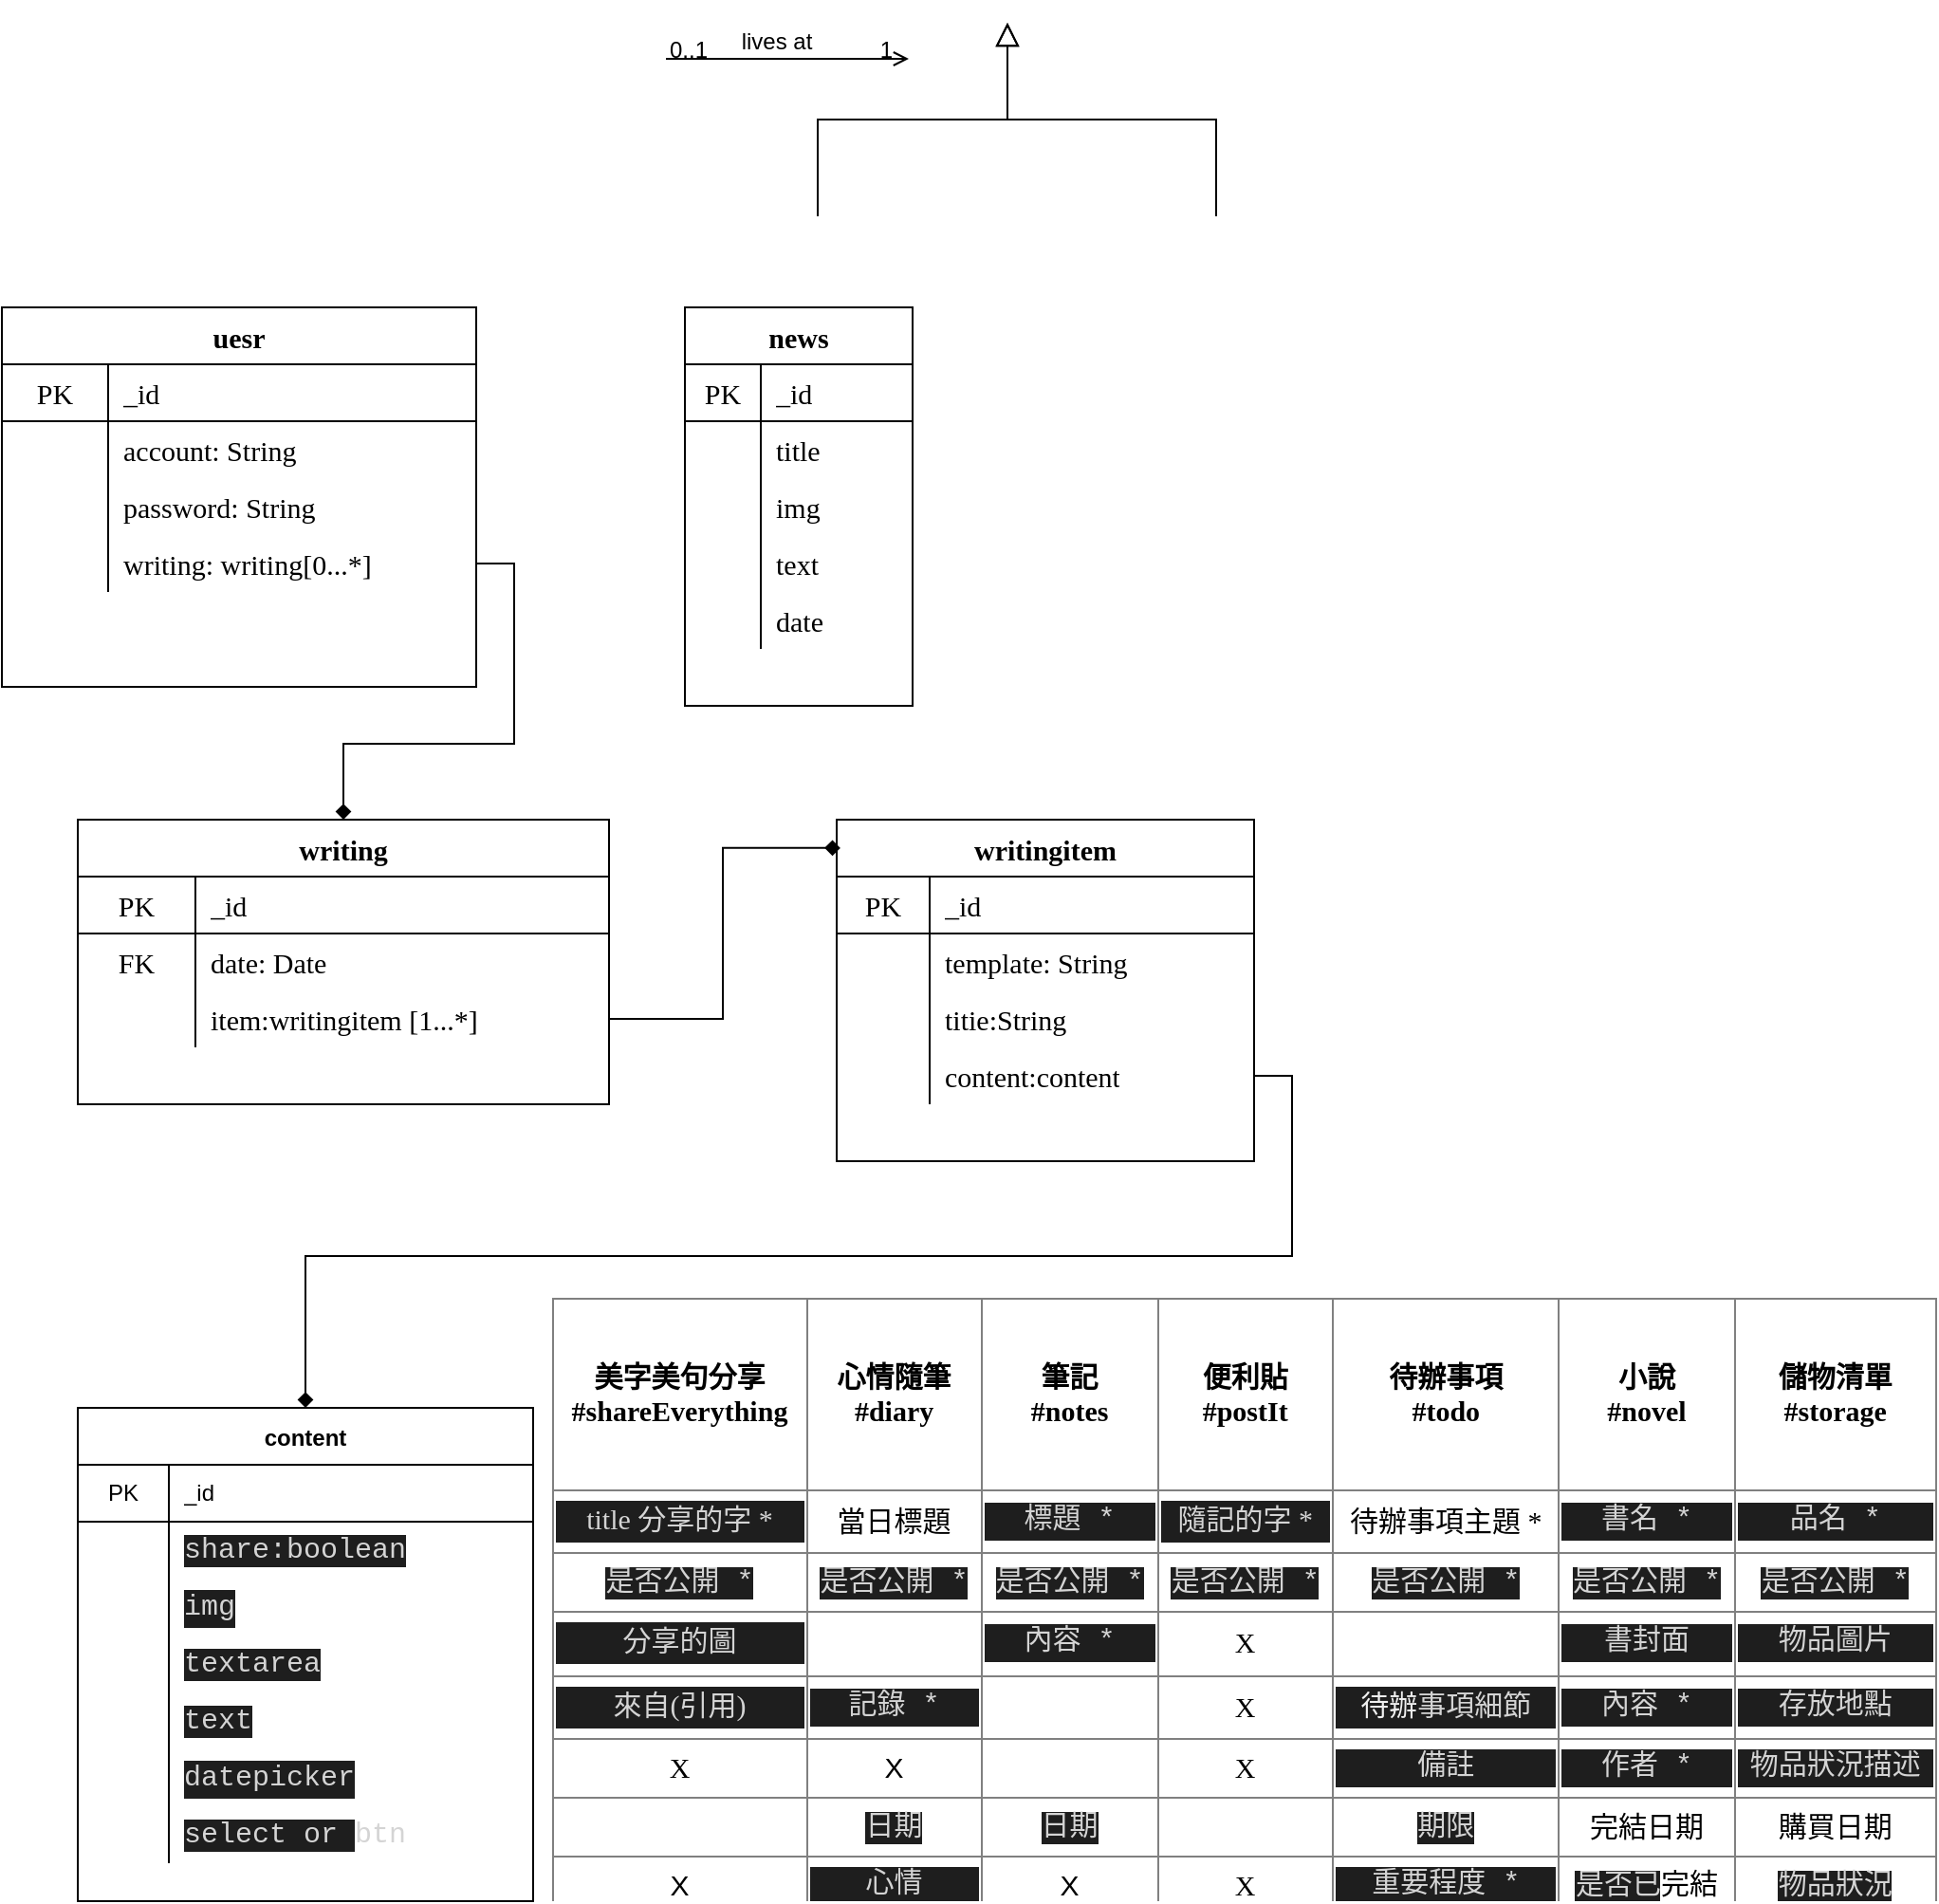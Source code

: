 <mxfile version="14.8.2" type="github">
  <diagram id="C5RBs43oDa-KdzZeNtuy" name="Page-1">
    <mxGraphModel dx="819" dy="784" grid="1" gridSize="10" guides="1" tooltips="1" connect="1" arrows="1" fold="1" page="1" pageScale="1" pageWidth="827" pageHeight="1169" math="0" shadow="0">
      <root>
        <mxCell id="WIyWlLk6GJQsqaUBKTNV-0" />
        <mxCell id="WIyWlLk6GJQsqaUBKTNV-1" parent="WIyWlLk6GJQsqaUBKTNV-0" />
        <mxCell id="zkfFHV4jXpPFQw0GAbJ--12" value="" style="endArrow=block;endSize=10;endFill=0;shadow=0;strokeWidth=1;rounded=0;edgeStyle=elbowEdgeStyle;elbow=vertical;" parent="WIyWlLk6GJQsqaUBKTNV-1" edge="1">
          <mxGeometry width="160" relative="1" as="geometry">
            <mxPoint x="470" y="152" as="sourcePoint" />
            <mxPoint x="570" y="50" as="targetPoint" />
          </mxGeometry>
        </mxCell>
        <mxCell id="zkfFHV4jXpPFQw0GAbJ--16" value="" style="endArrow=block;endSize=10;endFill=0;shadow=0;strokeWidth=1;rounded=0;edgeStyle=elbowEdgeStyle;elbow=vertical;" parent="WIyWlLk6GJQsqaUBKTNV-1" edge="1">
          <mxGeometry width="160" relative="1" as="geometry">
            <mxPoint x="680" y="152" as="sourcePoint" />
            <mxPoint x="570" y="50" as="targetPoint" />
          </mxGeometry>
        </mxCell>
        <mxCell id="zkfFHV4jXpPFQw0GAbJ--26" value="" style="endArrow=open;shadow=0;strokeWidth=1;rounded=0;endFill=1;edgeStyle=elbowEdgeStyle;elbow=vertical;" parent="WIyWlLk6GJQsqaUBKTNV-1" edge="1">
          <mxGeometry x="0.5" y="41" relative="1" as="geometry">
            <mxPoint x="390" y="69" as="sourcePoint" />
            <mxPoint x="518" y="69" as="targetPoint" />
            <mxPoint x="-40" y="32" as="offset" />
          </mxGeometry>
        </mxCell>
        <mxCell id="zkfFHV4jXpPFQw0GAbJ--27" value="0..1" style="resizable=0;align=left;verticalAlign=bottom;labelBackgroundColor=none;fontSize=12;" parent="zkfFHV4jXpPFQw0GAbJ--26" connectable="0" vertex="1">
          <mxGeometry x="-1" relative="1" as="geometry">
            <mxPoint y="4" as="offset" />
          </mxGeometry>
        </mxCell>
        <mxCell id="zkfFHV4jXpPFQw0GAbJ--28" value="1" style="resizable=0;align=right;verticalAlign=bottom;labelBackgroundColor=none;fontSize=12;" parent="zkfFHV4jXpPFQw0GAbJ--26" connectable="0" vertex="1">
          <mxGeometry x="1" relative="1" as="geometry">
            <mxPoint x="-7" y="4" as="offset" />
          </mxGeometry>
        </mxCell>
        <mxCell id="zkfFHV4jXpPFQw0GAbJ--29" value="lives at" style="text;html=1;resizable=0;points=[];;align=center;verticalAlign=middle;labelBackgroundColor=none;rounded=0;shadow=0;strokeWidth=1;fontSize=12;" parent="zkfFHV4jXpPFQw0GAbJ--26" vertex="1" connectable="0">
          <mxGeometry x="0.5" y="49" relative="1" as="geometry">
            <mxPoint x="-38" y="40" as="offset" />
          </mxGeometry>
        </mxCell>
        <mxCell id="l_XPIXDKewQsz5GAqpIU-1" value="uesr" style="shape=table;startSize=30;container=1;collapsible=0;childLayout=tableLayout;fixedRows=1;rowLines=0;fontStyle=1;align=center;fontFamily=Verdana;fontSize=15;" vertex="1" parent="WIyWlLk6GJQsqaUBKTNV-1">
          <mxGeometry x="40" y="200" width="250" height="200" as="geometry" />
        </mxCell>
        <mxCell id="l_XPIXDKewQsz5GAqpIU-2" value="" style="shape=partialRectangle;html=1;whiteSpace=wrap;collapsible=0;dropTarget=0;pointerEvents=0;fillColor=none;top=0;left=0;bottom=1;right=0;points=[[0,0.5],[1,0.5]];portConstraint=eastwest;fontFamily=Verdana;fontSize=15;" vertex="1" parent="l_XPIXDKewQsz5GAqpIU-1">
          <mxGeometry y="30" width="250" height="30" as="geometry" />
        </mxCell>
        <mxCell id="l_XPIXDKewQsz5GAqpIU-3" value="PK" style="shape=partialRectangle;html=1;whiteSpace=wrap;connectable=0;fillColor=none;top=0;left=0;bottom=0;right=0;overflow=hidden;fontFamily=Verdana;fontSize=15;" vertex="1" parent="l_XPIXDKewQsz5GAqpIU-2">
          <mxGeometry width="56" height="30" as="geometry" />
        </mxCell>
        <mxCell id="l_XPIXDKewQsz5GAqpIU-4" value="&lt;span style=&quot;text-align: center; font-size: 15px;&quot;&gt;_id&lt;/span&gt;" style="shape=partialRectangle;html=1;whiteSpace=wrap;connectable=0;fillColor=none;top=0;left=0;bottom=0;right=0;align=left;spacingLeft=6;overflow=hidden;fontFamily=Verdana;fontSize=15;" vertex="1" parent="l_XPIXDKewQsz5GAqpIU-2">
          <mxGeometry x="56" width="194" height="30" as="geometry" />
        </mxCell>
        <mxCell id="l_XPIXDKewQsz5GAqpIU-5" value="" style="shape=partialRectangle;html=1;whiteSpace=wrap;collapsible=0;dropTarget=0;pointerEvents=0;fillColor=none;top=0;left=0;bottom=0;right=0;points=[[0,0.5],[1,0.5]];portConstraint=eastwest;fontFamily=Verdana;fontSize=15;" vertex="1" parent="l_XPIXDKewQsz5GAqpIU-1">
          <mxGeometry y="60" width="250" height="30" as="geometry" />
        </mxCell>
        <mxCell id="l_XPIXDKewQsz5GAqpIU-6" value="" style="shape=partialRectangle;html=1;whiteSpace=wrap;connectable=0;fillColor=none;top=0;left=0;bottom=0;right=0;overflow=hidden;fontFamily=Verdana;fontSize=15;" vertex="1" parent="l_XPIXDKewQsz5GAqpIU-5">
          <mxGeometry width="56" height="30" as="geometry" />
        </mxCell>
        <mxCell id="l_XPIXDKewQsz5GAqpIU-7" value="account: String" style="shape=partialRectangle;html=1;whiteSpace=wrap;connectable=0;fillColor=none;top=0;left=0;bottom=0;right=0;align=left;spacingLeft=6;overflow=hidden;fontFamily=Verdana;fontSize=15;" vertex="1" parent="l_XPIXDKewQsz5GAqpIU-5">
          <mxGeometry x="56" width="194" height="30" as="geometry" />
        </mxCell>
        <mxCell id="l_XPIXDKewQsz5GAqpIU-8" value="" style="shape=partialRectangle;html=1;whiteSpace=wrap;collapsible=0;dropTarget=0;pointerEvents=0;fillColor=none;top=0;left=0;bottom=0;right=0;points=[[0,0.5],[1,0.5]];portConstraint=eastwest;fontFamily=Verdana;fontSize=15;" vertex="1" parent="l_XPIXDKewQsz5GAqpIU-1">
          <mxGeometry y="90" width="250" height="30" as="geometry" />
        </mxCell>
        <mxCell id="l_XPIXDKewQsz5GAqpIU-9" value="" style="shape=partialRectangle;html=1;whiteSpace=wrap;connectable=0;fillColor=none;top=0;left=0;bottom=0;right=0;overflow=hidden;fontFamily=Verdana;fontSize=15;" vertex="1" parent="l_XPIXDKewQsz5GAqpIU-8">
          <mxGeometry width="56" height="30" as="geometry" />
        </mxCell>
        <mxCell id="l_XPIXDKewQsz5GAqpIU-10" value="password: String" style="shape=partialRectangle;html=1;whiteSpace=wrap;connectable=0;fillColor=none;top=0;left=0;bottom=0;right=0;align=left;spacingLeft=6;overflow=hidden;fontFamily=Verdana;fontSize=15;" vertex="1" parent="l_XPIXDKewQsz5GAqpIU-8">
          <mxGeometry x="56" width="194" height="30" as="geometry" />
        </mxCell>
        <mxCell id="l_XPIXDKewQsz5GAqpIU-42" style="shape=partialRectangle;html=1;whiteSpace=wrap;collapsible=0;dropTarget=0;pointerEvents=0;fillColor=none;top=0;left=0;bottom=0;right=0;points=[[0,0.5],[1,0.5]];portConstraint=eastwest;fontFamily=Verdana;fontSize=15;" vertex="1" parent="l_XPIXDKewQsz5GAqpIU-1">
          <mxGeometry y="120" width="250" height="30" as="geometry" />
        </mxCell>
        <mxCell id="l_XPIXDKewQsz5GAqpIU-43" style="shape=partialRectangle;html=1;whiteSpace=wrap;connectable=0;fillColor=none;top=0;left=0;bottom=0;right=0;overflow=hidden;fontFamily=Verdana;fontSize=15;" vertex="1" parent="l_XPIXDKewQsz5GAqpIU-42">
          <mxGeometry width="56" height="30" as="geometry" />
        </mxCell>
        <mxCell id="l_XPIXDKewQsz5GAqpIU-44" value="writing:&amp;nbsp;writing[0...*]" style="shape=partialRectangle;html=1;whiteSpace=wrap;connectable=0;fillColor=none;top=0;left=0;bottom=0;right=0;align=left;spacingLeft=6;overflow=hidden;fontFamily=Verdana;fontSize=15;" vertex="1" parent="l_XPIXDKewQsz5GAqpIU-42">
          <mxGeometry x="56" width="194" height="30" as="geometry" />
        </mxCell>
        <mxCell id="l_XPIXDKewQsz5GAqpIU-21" value="news" style="shape=table;startSize=30;container=1;collapsible=0;childLayout=tableLayout;fixedRows=1;rowLines=0;fontStyle=1;align=center;fontFamily=Verdana;fontSize=15;" vertex="1" parent="WIyWlLk6GJQsqaUBKTNV-1">
          <mxGeometry x="400" y="200" width="120" height="210" as="geometry" />
        </mxCell>
        <mxCell id="l_XPIXDKewQsz5GAqpIU-22" value="" style="shape=partialRectangle;html=1;whiteSpace=wrap;collapsible=0;dropTarget=0;pointerEvents=0;fillColor=none;top=0;left=0;bottom=1;right=0;points=[[0,0.5],[1,0.5]];portConstraint=eastwest;fontFamily=Verdana;fontSize=15;" vertex="1" parent="l_XPIXDKewQsz5GAqpIU-21">
          <mxGeometry y="30" width="120" height="30" as="geometry" />
        </mxCell>
        <mxCell id="l_XPIXDKewQsz5GAqpIU-23" value="PK" style="shape=partialRectangle;html=1;whiteSpace=wrap;connectable=0;fillColor=none;top=0;left=0;bottom=0;right=0;overflow=hidden;fontFamily=Verdana;fontSize=15;" vertex="1" parent="l_XPIXDKewQsz5GAqpIU-22">
          <mxGeometry width="40" height="30" as="geometry" />
        </mxCell>
        <mxCell id="l_XPIXDKewQsz5GAqpIU-24" value="&lt;span style=&quot;text-align: center&quot;&gt;_id&lt;/span&gt;" style="shape=partialRectangle;html=1;whiteSpace=wrap;connectable=0;fillColor=none;top=0;left=0;bottom=0;right=0;align=left;spacingLeft=6;overflow=hidden;fontFamily=Verdana;fontSize=15;" vertex="1" parent="l_XPIXDKewQsz5GAqpIU-22">
          <mxGeometry x="40" width="80" height="30" as="geometry" />
        </mxCell>
        <mxCell id="l_XPIXDKewQsz5GAqpIU-25" value="" style="shape=partialRectangle;html=1;whiteSpace=wrap;collapsible=0;dropTarget=0;pointerEvents=0;fillColor=none;top=0;left=0;bottom=0;right=0;points=[[0,0.5],[1,0.5]];portConstraint=eastwest;fontFamily=Verdana;fontSize=15;" vertex="1" parent="l_XPIXDKewQsz5GAqpIU-21">
          <mxGeometry y="60" width="120" height="30" as="geometry" />
        </mxCell>
        <mxCell id="l_XPIXDKewQsz5GAqpIU-26" value="" style="shape=partialRectangle;html=1;whiteSpace=wrap;connectable=0;fillColor=none;top=0;left=0;bottom=0;right=0;overflow=hidden;fontFamily=Verdana;fontSize=15;" vertex="1" parent="l_XPIXDKewQsz5GAqpIU-25">
          <mxGeometry width="40" height="30" as="geometry" />
        </mxCell>
        <mxCell id="l_XPIXDKewQsz5GAqpIU-27" value="title" style="shape=partialRectangle;html=1;whiteSpace=wrap;connectable=0;fillColor=none;top=0;left=0;bottom=0;right=0;align=left;spacingLeft=6;overflow=hidden;fontFamily=Verdana;fontSize=15;" vertex="1" parent="l_XPIXDKewQsz5GAqpIU-25">
          <mxGeometry x="40" width="80" height="30" as="geometry" />
        </mxCell>
        <mxCell id="l_XPIXDKewQsz5GAqpIU-28" value="" style="shape=partialRectangle;html=1;whiteSpace=wrap;collapsible=0;dropTarget=0;pointerEvents=0;fillColor=none;top=0;left=0;bottom=0;right=0;points=[[0,0.5],[1,0.5]];portConstraint=eastwest;fontFamily=Verdana;fontSize=15;" vertex="1" parent="l_XPIXDKewQsz5GAqpIU-21">
          <mxGeometry y="90" width="120" height="30" as="geometry" />
        </mxCell>
        <mxCell id="l_XPIXDKewQsz5GAqpIU-29" value="" style="shape=partialRectangle;html=1;whiteSpace=wrap;connectable=0;fillColor=none;top=0;left=0;bottom=0;right=0;overflow=hidden;fontFamily=Verdana;fontSize=15;" vertex="1" parent="l_XPIXDKewQsz5GAqpIU-28">
          <mxGeometry width="40" height="30" as="geometry" />
        </mxCell>
        <mxCell id="l_XPIXDKewQsz5GAqpIU-30" value="img" style="shape=partialRectangle;html=1;whiteSpace=wrap;connectable=0;fillColor=none;top=0;left=0;bottom=0;right=0;align=left;spacingLeft=6;overflow=hidden;fontFamily=Verdana;fontSize=15;" vertex="1" parent="l_XPIXDKewQsz5GAqpIU-28">
          <mxGeometry x="40" width="80" height="30" as="geometry" />
        </mxCell>
        <mxCell id="l_XPIXDKewQsz5GAqpIU-107" style="shape=partialRectangle;html=1;whiteSpace=wrap;collapsible=0;dropTarget=0;pointerEvents=0;fillColor=none;top=0;left=0;bottom=0;right=0;points=[[0,0.5],[1,0.5]];portConstraint=eastwest;fontFamily=Verdana;fontSize=15;" vertex="1" parent="l_XPIXDKewQsz5GAqpIU-21">
          <mxGeometry y="120" width="120" height="30" as="geometry" />
        </mxCell>
        <mxCell id="l_XPIXDKewQsz5GAqpIU-108" style="shape=partialRectangle;html=1;whiteSpace=wrap;connectable=0;fillColor=none;top=0;left=0;bottom=0;right=0;overflow=hidden;fontFamily=Verdana;fontSize=15;" vertex="1" parent="l_XPIXDKewQsz5GAqpIU-107">
          <mxGeometry width="40" height="30" as="geometry" />
        </mxCell>
        <mxCell id="l_XPIXDKewQsz5GAqpIU-109" value="text" style="shape=partialRectangle;html=1;whiteSpace=wrap;connectable=0;fillColor=none;top=0;left=0;bottom=0;right=0;align=left;spacingLeft=6;overflow=hidden;fontFamily=Verdana;fontSize=15;" vertex="1" parent="l_XPIXDKewQsz5GAqpIU-107">
          <mxGeometry x="40" width="80" height="30" as="geometry" />
        </mxCell>
        <mxCell id="l_XPIXDKewQsz5GAqpIU-110" style="shape=partialRectangle;html=1;whiteSpace=wrap;collapsible=0;dropTarget=0;pointerEvents=0;fillColor=none;top=0;left=0;bottom=0;right=0;points=[[0,0.5],[1,0.5]];portConstraint=eastwest;fontFamily=Verdana;fontSize=15;" vertex="1" parent="l_XPIXDKewQsz5GAqpIU-21">
          <mxGeometry y="150" width="120" height="30" as="geometry" />
        </mxCell>
        <mxCell id="l_XPIXDKewQsz5GAqpIU-111" style="shape=partialRectangle;html=1;whiteSpace=wrap;connectable=0;fillColor=none;top=0;left=0;bottom=0;right=0;overflow=hidden;fontFamily=Verdana;fontSize=15;" vertex="1" parent="l_XPIXDKewQsz5GAqpIU-110">
          <mxGeometry width="40" height="30" as="geometry" />
        </mxCell>
        <mxCell id="l_XPIXDKewQsz5GAqpIU-112" value="date" style="shape=partialRectangle;html=1;whiteSpace=wrap;connectable=0;fillColor=none;top=0;left=0;bottom=0;right=0;align=left;spacingLeft=6;overflow=hidden;fontFamily=Verdana;fontSize=15;" vertex="1" parent="l_XPIXDKewQsz5GAqpIU-110">
          <mxGeometry x="40" width="80" height="30" as="geometry" />
        </mxCell>
        <mxCell id="l_XPIXDKewQsz5GAqpIU-31" value="writing" style="shape=table;startSize=30;container=1;collapsible=0;childLayout=tableLayout;fixedRows=1;rowLines=0;fontStyle=1;align=center;fontFamily=Verdana;fontSize=15;" vertex="1" parent="WIyWlLk6GJQsqaUBKTNV-1">
          <mxGeometry x="80" y="470" width="280" height="150" as="geometry" />
        </mxCell>
        <mxCell id="l_XPIXDKewQsz5GAqpIU-32" value="" style="shape=partialRectangle;html=1;whiteSpace=wrap;collapsible=0;dropTarget=0;pointerEvents=0;fillColor=none;top=0;left=0;bottom=1;right=0;points=[[0,0.5],[1,0.5]];portConstraint=eastwest;fontFamily=Verdana;fontSize=15;" vertex="1" parent="l_XPIXDKewQsz5GAqpIU-31">
          <mxGeometry y="30" width="280" height="30" as="geometry" />
        </mxCell>
        <mxCell id="l_XPIXDKewQsz5GAqpIU-33" value="PK" style="shape=partialRectangle;html=1;whiteSpace=wrap;connectable=0;fillColor=none;top=0;left=0;bottom=0;right=0;overflow=hidden;fontFamily=Verdana;fontSize=15;" vertex="1" parent="l_XPIXDKewQsz5GAqpIU-32">
          <mxGeometry width="62" height="30" as="geometry" />
        </mxCell>
        <mxCell id="l_XPIXDKewQsz5GAqpIU-34" value="_id" style="shape=partialRectangle;html=1;whiteSpace=wrap;connectable=0;fillColor=none;top=0;left=0;bottom=0;right=0;align=left;spacingLeft=6;overflow=hidden;fontFamily=Verdana;fontSize=15;" vertex="1" parent="l_XPIXDKewQsz5GAqpIU-32">
          <mxGeometry x="62" width="218" height="30" as="geometry" />
        </mxCell>
        <mxCell id="l_XPIXDKewQsz5GAqpIU-35" value="" style="shape=partialRectangle;html=1;whiteSpace=wrap;collapsible=0;dropTarget=0;pointerEvents=0;fillColor=none;top=0;left=0;bottom=0;right=0;points=[[0,0.5],[1,0.5]];portConstraint=eastwest;fontFamily=Verdana;fontSize=15;" vertex="1" parent="l_XPIXDKewQsz5GAqpIU-31">
          <mxGeometry y="60" width="280" height="30" as="geometry" />
        </mxCell>
        <mxCell id="l_XPIXDKewQsz5GAqpIU-36" value="FK" style="shape=partialRectangle;html=1;whiteSpace=wrap;connectable=0;fillColor=none;top=0;left=0;bottom=0;right=0;overflow=hidden;fontFamily=Verdana;fontSize=15;" vertex="1" parent="l_XPIXDKewQsz5GAqpIU-35">
          <mxGeometry width="62" height="30" as="geometry" />
        </mxCell>
        <mxCell id="l_XPIXDKewQsz5GAqpIU-37" value="date: Date" style="shape=partialRectangle;html=1;whiteSpace=wrap;connectable=0;fillColor=none;top=0;left=0;bottom=0;right=0;align=left;spacingLeft=6;overflow=hidden;fontFamily=Verdana;fontSize=15;" vertex="1" parent="l_XPIXDKewQsz5GAqpIU-35">
          <mxGeometry x="62" width="218" height="30" as="geometry" />
        </mxCell>
        <mxCell id="l_XPIXDKewQsz5GAqpIU-38" value="" style="shape=partialRectangle;html=1;whiteSpace=wrap;collapsible=0;dropTarget=0;pointerEvents=0;fillColor=none;top=0;left=0;bottom=0;right=0;points=[[0,0.5],[1,0.5]];portConstraint=eastwest;fontFamily=Verdana;fontSize=15;" vertex="1" parent="l_XPIXDKewQsz5GAqpIU-31">
          <mxGeometry y="90" width="280" height="30" as="geometry" />
        </mxCell>
        <mxCell id="l_XPIXDKewQsz5GAqpIU-39" value="" style="shape=partialRectangle;html=1;whiteSpace=wrap;connectable=0;fillColor=none;top=0;left=0;bottom=0;right=0;overflow=hidden;fontFamily=Verdana;fontSize=15;" vertex="1" parent="l_XPIXDKewQsz5GAqpIU-38">
          <mxGeometry width="62" height="30" as="geometry" />
        </mxCell>
        <mxCell id="l_XPIXDKewQsz5GAqpIU-40" value="item:writingitem [1...*]" style="shape=partialRectangle;html=1;whiteSpace=wrap;connectable=0;fillColor=none;top=0;left=0;bottom=0;right=0;align=left;spacingLeft=6;overflow=hidden;fontFamily=Verdana;fontSize=15;" vertex="1" parent="l_XPIXDKewQsz5GAqpIU-38">
          <mxGeometry x="62" width="218" height="30" as="geometry" />
        </mxCell>
        <mxCell id="l_XPIXDKewQsz5GAqpIU-46" value="writingitem" style="shape=table;startSize=30;container=1;collapsible=0;childLayout=tableLayout;fixedRows=1;rowLines=0;fontStyle=1;align=center;fontFamily=Verdana;fontSize=15;" vertex="1" parent="WIyWlLk6GJQsqaUBKTNV-1">
          <mxGeometry x="480" y="470" width="220" height="180" as="geometry" />
        </mxCell>
        <mxCell id="l_XPIXDKewQsz5GAqpIU-47" value="" style="shape=partialRectangle;html=1;whiteSpace=wrap;collapsible=0;dropTarget=0;pointerEvents=0;fillColor=none;top=0;left=0;bottom=1;right=0;points=[[0,0.5],[1,0.5]];portConstraint=eastwest;fontFamily=Verdana;fontSize=15;" vertex="1" parent="l_XPIXDKewQsz5GAqpIU-46">
          <mxGeometry y="30" width="220" height="30" as="geometry" />
        </mxCell>
        <mxCell id="l_XPIXDKewQsz5GAqpIU-48" value="PK" style="shape=partialRectangle;html=1;whiteSpace=wrap;connectable=0;fillColor=none;top=0;left=0;bottom=0;right=0;overflow=hidden;fontFamily=Verdana;fontSize=15;" vertex="1" parent="l_XPIXDKewQsz5GAqpIU-47">
          <mxGeometry width="49" height="30" as="geometry" />
        </mxCell>
        <mxCell id="l_XPIXDKewQsz5GAqpIU-49" value="_id" style="shape=partialRectangle;html=1;whiteSpace=wrap;connectable=0;fillColor=none;top=0;left=0;bottom=0;right=0;align=left;spacingLeft=6;overflow=hidden;fontFamily=Verdana;fontSize=15;" vertex="1" parent="l_XPIXDKewQsz5GAqpIU-47">
          <mxGeometry x="49" width="171" height="30" as="geometry" />
        </mxCell>
        <mxCell id="l_XPIXDKewQsz5GAqpIU-50" value="" style="shape=partialRectangle;html=1;whiteSpace=wrap;collapsible=0;dropTarget=0;pointerEvents=0;fillColor=none;top=0;left=0;bottom=0;right=0;points=[[0,0.5],[1,0.5]];portConstraint=eastwest;fontFamily=Verdana;fontSize=15;" vertex="1" parent="l_XPIXDKewQsz5GAqpIU-46">
          <mxGeometry y="60" width="220" height="30" as="geometry" />
        </mxCell>
        <mxCell id="l_XPIXDKewQsz5GAqpIU-51" value="" style="shape=partialRectangle;html=1;whiteSpace=wrap;connectable=0;fillColor=none;top=0;left=0;bottom=0;right=0;overflow=hidden;fontFamily=Verdana;fontSize=15;" vertex="1" parent="l_XPIXDKewQsz5GAqpIU-50">
          <mxGeometry width="49" height="30" as="geometry" />
        </mxCell>
        <mxCell id="l_XPIXDKewQsz5GAqpIU-52" value="&lt;span style=&quot;font-size: 15px;&quot;&gt;template: String&lt;/span&gt;" style="shape=partialRectangle;html=1;whiteSpace=wrap;connectable=0;fillColor=none;top=0;left=0;bottom=0;right=0;align=left;spacingLeft=6;overflow=hidden;fontFamily=Verdana;fontSize=15;" vertex="1" parent="l_XPIXDKewQsz5GAqpIU-50">
          <mxGeometry x="49" width="171" height="30" as="geometry" />
        </mxCell>
        <mxCell id="l_XPIXDKewQsz5GAqpIU-53" value="" style="shape=partialRectangle;html=1;whiteSpace=wrap;collapsible=0;dropTarget=0;pointerEvents=0;fillColor=none;top=0;left=0;bottom=0;right=0;points=[[0,0.5],[1,0.5]];portConstraint=eastwest;fontFamily=Verdana;fontSize=15;" vertex="1" parent="l_XPIXDKewQsz5GAqpIU-46">
          <mxGeometry y="90" width="220" height="30" as="geometry" />
        </mxCell>
        <mxCell id="l_XPIXDKewQsz5GAqpIU-54" value="" style="shape=partialRectangle;html=1;whiteSpace=wrap;connectable=0;fillColor=none;top=0;left=0;bottom=0;right=0;overflow=hidden;fontFamily=Verdana;fontSize=15;" vertex="1" parent="l_XPIXDKewQsz5GAqpIU-53">
          <mxGeometry width="49" height="30" as="geometry" />
        </mxCell>
        <mxCell id="l_XPIXDKewQsz5GAqpIU-55" value="titie:String" style="shape=partialRectangle;html=1;whiteSpace=wrap;connectable=0;fillColor=none;top=0;left=0;bottom=0;right=0;align=left;spacingLeft=6;overflow=hidden;fontFamily=Verdana;fontSize=15;" vertex="1" parent="l_XPIXDKewQsz5GAqpIU-53">
          <mxGeometry x="49" width="171" height="30" as="geometry" />
        </mxCell>
        <mxCell id="l_XPIXDKewQsz5GAqpIU-60" style="shape=partialRectangle;html=1;whiteSpace=wrap;collapsible=0;dropTarget=0;pointerEvents=0;fillColor=none;top=0;left=0;bottom=0;right=0;points=[[0,0.5],[1,0.5]];portConstraint=eastwest;fontFamily=Verdana;fontSize=15;" vertex="1" parent="l_XPIXDKewQsz5GAqpIU-46">
          <mxGeometry y="120" width="220" height="30" as="geometry" />
        </mxCell>
        <mxCell id="l_XPIXDKewQsz5GAqpIU-61" style="shape=partialRectangle;html=1;whiteSpace=wrap;connectable=0;fillColor=none;top=0;left=0;bottom=0;right=0;overflow=hidden;fontFamily=Verdana;fontSize=15;" vertex="1" parent="l_XPIXDKewQsz5GAqpIU-60">
          <mxGeometry width="49" height="30" as="geometry" />
        </mxCell>
        <mxCell id="l_XPIXDKewQsz5GAqpIU-62" value="&lt;span style=&quot;font-size: 15px;&quot;&gt;content:content&lt;br style=&quot;font-size: 15px;&quot;&gt;&lt;/span&gt;" style="shape=partialRectangle;html=1;whiteSpace=wrap;connectable=0;fillColor=none;top=0;left=0;bottom=0;right=0;align=left;spacingLeft=6;overflow=hidden;fontFamily=Verdana;fontSize=15;" vertex="1" parent="l_XPIXDKewQsz5GAqpIU-60">
          <mxGeometry x="49" width="171" height="30" as="geometry" />
        </mxCell>
        <mxCell id="l_XPIXDKewQsz5GAqpIU-66" value="content" style="shape=table;startSize=30;container=1;collapsible=0;childLayout=tableLayout;fixedRows=1;rowLines=0;fontStyle=1;align=center;" vertex="1" parent="WIyWlLk6GJQsqaUBKTNV-1">
          <mxGeometry x="80" y="780" width="240" height="260" as="geometry" />
        </mxCell>
        <mxCell id="l_XPIXDKewQsz5GAqpIU-67" value="" style="shape=partialRectangle;html=1;whiteSpace=wrap;collapsible=0;dropTarget=0;pointerEvents=0;fillColor=none;top=0;left=0;bottom=1;right=0;points=[[0,0.5],[1,0.5]];portConstraint=eastwest;" vertex="1" parent="l_XPIXDKewQsz5GAqpIU-66">
          <mxGeometry y="30" width="240" height="30" as="geometry" />
        </mxCell>
        <mxCell id="l_XPIXDKewQsz5GAqpIU-68" value="PK" style="shape=partialRectangle;html=1;whiteSpace=wrap;connectable=0;fillColor=none;top=0;left=0;bottom=0;right=0;overflow=hidden;" vertex="1" parent="l_XPIXDKewQsz5GAqpIU-67">
          <mxGeometry width="48" height="30" as="geometry" />
        </mxCell>
        <mxCell id="l_XPIXDKewQsz5GAqpIU-69" value="_id" style="shape=partialRectangle;html=1;whiteSpace=wrap;connectable=0;fillColor=none;top=0;left=0;bottom=0;right=0;align=left;spacingLeft=6;overflow=hidden;" vertex="1" parent="l_XPIXDKewQsz5GAqpIU-67">
          <mxGeometry x="48" width="192" height="30" as="geometry" />
        </mxCell>
        <mxCell id="l_XPIXDKewQsz5GAqpIU-100" style="shape=partialRectangle;html=1;whiteSpace=wrap;collapsible=0;dropTarget=0;pointerEvents=0;fillColor=none;top=0;left=0;bottom=0;right=0;points=[[0,0.5],[1,0.5]];portConstraint=eastwest;" vertex="1" parent="l_XPIXDKewQsz5GAqpIU-66">
          <mxGeometry y="60" width="240" height="30" as="geometry" />
        </mxCell>
        <mxCell id="l_XPIXDKewQsz5GAqpIU-101" style="shape=partialRectangle;html=1;whiteSpace=wrap;connectable=0;fillColor=none;top=0;left=0;bottom=0;right=0;overflow=hidden;" vertex="1" parent="l_XPIXDKewQsz5GAqpIU-100">
          <mxGeometry width="48" height="30" as="geometry" />
        </mxCell>
        <mxCell id="l_XPIXDKewQsz5GAqpIU-102" value="&lt;font color=&quot;#d4d4d4&quot; face=&quot;consolas, courier new, monospace&quot; style=&quot;color: rgb(212 , 212 , 212) ; font-family: &amp;#34;consolas&amp;#34; , &amp;#34;courier new&amp;#34; , monospace ; font-style: normal ; font-weight: 400 ; letter-spacing: normal ; text-align: left ; text-indent: 0px ; text-transform: none ; word-spacing: 0px ; font-size: 12px ; background-color: rgb(42 , 42 , 42)&quot;&gt;&lt;span style=&quot;font-size: 15px ; background-color: rgb(30 , 30 , 30)&quot;&gt;share&lt;/span&gt;&lt;/font&gt;&lt;span style=&quot;color: rgb(212 , 212 , 212) ; font-family: &amp;#34;consolas&amp;#34; , &amp;#34;courier new&amp;#34; , monospace ; font-size: 15px ; font-style: normal ; font-weight: 400 ; letter-spacing: normal ; text-align: left ; text-indent: 0px ; text-transform: none ; word-spacing: 0px ; background-color: rgb(30 , 30 , 30) ; display: inline ; float: none&quot;&gt;:boolean&lt;/span&gt;" style="shape=partialRectangle;html=1;whiteSpace=wrap;connectable=0;fillColor=none;top=0;left=0;bottom=0;right=0;align=left;spacingLeft=6;overflow=hidden;" vertex="1" parent="l_XPIXDKewQsz5GAqpIU-100">
          <mxGeometry x="48" width="192" height="30" as="geometry" />
        </mxCell>
        <mxCell id="l_XPIXDKewQsz5GAqpIU-70" value="" style="shape=partialRectangle;html=1;whiteSpace=wrap;collapsible=0;dropTarget=0;pointerEvents=0;fillColor=none;top=0;left=0;bottom=0;right=0;points=[[0,0.5],[1,0.5]];portConstraint=eastwest;" vertex="1" parent="l_XPIXDKewQsz5GAqpIU-66">
          <mxGeometry y="90" width="240" height="30" as="geometry" />
        </mxCell>
        <mxCell id="l_XPIXDKewQsz5GAqpIU-71" value="" style="shape=partialRectangle;html=1;whiteSpace=wrap;connectable=0;fillColor=none;top=0;left=0;bottom=0;right=0;overflow=hidden;" vertex="1" parent="l_XPIXDKewQsz5GAqpIU-70">
          <mxGeometry width="48" height="30" as="geometry" />
        </mxCell>
        <mxCell id="l_XPIXDKewQsz5GAqpIU-72" value="&lt;div style=&quot;color: rgb(212 , 212 , 212) ; background-color: rgb(30 , 30 , 30) ; font-family: &amp;#34;consolas&amp;#34; , &amp;#34;courier new&amp;#34; , monospace ; font-size: 15px ; line-height: 20px&quot;&gt;&lt;div style=&quot;font-family: &amp;#34;consolas&amp;#34; , &amp;#34;courier new&amp;#34; , monospace ; line-height: 20px&quot;&gt;img&lt;/div&gt;&lt;/div&gt;" style="shape=partialRectangle;html=1;whiteSpace=wrap;connectable=0;fillColor=none;top=0;left=0;bottom=0;right=0;align=left;spacingLeft=6;overflow=hidden;" vertex="1" parent="l_XPIXDKewQsz5GAqpIU-70">
          <mxGeometry x="48" width="192" height="30" as="geometry" />
        </mxCell>
        <mxCell id="l_XPIXDKewQsz5GAqpIU-73" value="" style="shape=partialRectangle;html=1;whiteSpace=wrap;collapsible=0;dropTarget=0;pointerEvents=0;fillColor=none;top=0;left=0;bottom=0;right=0;points=[[0,0.5],[1,0.5]];portConstraint=eastwest;" vertex="1" parent="l_XPIXDKewQsz5GAqpIU-66">
          <mxGeometry y="120" width="240" height="30" as="geometry" />
        </mxCell>
        <mxCell id="l_XPIXDKewQsz5GAqpIU-74" value="" style="shape=partialRectangle;html=1;whiteSpace=wrap;connectable=0;fillColor=none;top=0;left=0;bottom=0;right=0;overflow=hidden;" vertex="1" parent="l_XPIXDKewQsz5GAqpIU-73">
          <mxGeometry width="48" height="30" as="geometry" />
        </mxCell>
        <mxCell id="l_XPIXDKewQsz5GAqpIU-75" value="&lt;span style=&quot;color: rgb(212 , 212 , 212) ; font-family: &amp;#34;consolas&amp;#34; , &amp;#34;courier new&amp;#34; , monospace ; font-size: 15px ; background-color: rgb(30 , 30 , 30)&quot;&gt;textarea&lt;/span&gt;&lt;span style=&quot;color: rgb(212 , 212 , 212) ; font-family: &amp;#34;consolas&amp;#34; , &amp;#34;courier new&amp;#34; , monospace ; font-size: 15px ; background-color: rgb(30 , 30 , 30)&quot;&gt;&lt;br&gt;&lt;/span&gt;" style="shape=partialRectangle;html=1;whiteSpace=wrap;connectable=0;fillColor=none;top=0;left=0;bottom=0;right=0;align=left;spacingLeft=6;overflow=hidden;" vertex="1" parent="l_XPIXDKewQsz5GAqpIU-73">
          <mxGeometry x="48" width="192" height="30" as="geometry" />
        </mxCell>
        <mxCell id="l_XPIXDKewQsz5GAqpIU-78" style="shape=partialRectangle;html=1;whiteSpace=wrap;collapsible=0;dropTarget=0;pointerEvents=0;fillColor=none;top=0;left=0;bottom=0;right=0;points=[[0,0.5],[1,0.5]];portConstraint=eastwest;" vertex="1" parent="l_XPIXDKewQsz5GAqpIU-66">
          <mxGeometry y="150" width="240" height="30" as="geometry" />
        </mxCell>
        <mxCell id="l_XPIXDKewQsz5GAqpIU-79" style="shape=partialRectangle;html=1;whiteSpace=wrap;connectable=0;fillColor=none;top=0;left=0;bottom=0;right=0;overflow=hidden;" vertex="1" parent="l_XPIXDKewQsz5GAqpIU-78">
          <mxGeometry width="48" height="30" as="geometry" />
        </mxCell>
        <mxCell id="l_XPIXDKewQsz5GAqpIU-80" value="&lt;span style=&quot;color: rgb(212 , 212 , 212) ; font-family: &amp;#34;consolas&amp;#34; , &amp;#34;courier new&amp;#34; , monospace ; font-size: 15px ; background-color: rgb(30 , 30 , 30)&quot;&gt;text&lt;/span&gt;" style="shape=partialRectangle;html=1;whiteSpace=wrap;connectable=0;fillColor=none;top=0;left=0;bottom=0;right=0;align=left;spacingLeft=6;overflow=hidden;" vertex="1" parent="l_XPIXDKewQsz5GAqpIU-78">
          <mxGeometry x="48" width="192" height="30" as="geometry" />
        </mxCell>
        <mxCell id="l_XPIXDKewQsz5GAqpIU-81" style="shape=partialRectangle;html=1;whiteSpace=wrap;collapsible=0;dropTarget=0;pointerEvents=0;fillColor=none;top=0;left=0;bottom=0;right=0;points=[[0,0.5],[1,0.5]];portConstraint=eastwest;" vertex="1" parent="l_XPIXDKewQsz5GAqpIU-66">
          <mxGeometry y="180" width="240" height="30" as="geometry" />
        </mxCell>
        <mxCell id="l_XPIXDKewQsz5GAqpIU-82" style="shape=partialRectangle;html=1;whiteSpace=wrap;connectable=0;fillColor=none;top=0;left=0;bottom=0;right=0;overflow=hidden;" vertex="1" parent="l_XPIXDKewQsz5GAqpIU-81">
          <mxGeometry width="48" height="30" as="geometry" />
        </mxCell>
        <mxCell id="l_XPIXDKewQsz5GAqpIU-83" value="&lt;div style=&quot;color: rgb(212 , 212 , 212) ; background-color: rgb(30 , 30 , 30) ; font-family: &amp;#34;consolas&amp;#34; , &amp;#34;courier new&amp;#34; , monospace ; font-size: 15px ; line-height: 20px&quot;&gt;datepicker&lt;br&gt;&lt;/div&gt;" style="shape=partialRectangle;html=1;whiteSpace=wrap;connectable=0;fillColor=none;top=0;left=0;bottom=0;right=0;align=left;spacingLeft=6;overflow=hidden;" vertex="1" parent="l_XPIXDKewQsz5GAqpIU-81">
          <mxGeometry x="48" width="192" height="30" as="geometry" />
        </mxCell>
        <mxCell id="l_XPIXDKewQsz5GAqpIU-84" style="shape=partialRectangle;html=1;whiteSpace=wrap;collapsible=0;dropTarget=0;pointerEvents=0;fillColor=none;top=0;left=0;bottom=0;right=0;points=[[0,0.5],[1,0.5]];portConstraint=eastwest;" vertex="1" parent="l_XPIXDKewQsz5GAqpIU-66">
          <mxGeometry y="210" width="240" height="30" as="geometry" />
        </mxCell>
        <mxCell id="l_XPIXDKewQsz5GAqpIU-85" style="shape=partialRectangle;html=1;whiteSpace=wrap;connectable=0;fillColor=none;top=0;left=0;bottom=0;right=0;overflow=hidden;" vertex="1" parent="l_XPIXDKewQsz5GAqpIU-84">
          <mxGeometry width="48" height="30" as="geometry" />
        </mxCell>
        <mxCell id="l_XPIXDKewQsz5GAqpIU-86" value="&lt;div style=&quot;color: rgb(212 , 212 , 212) ; background-color: rgb(30 , 30 , 30) ; font-family: &amp;#34;consolas&amp;#34; , &amp;#34;courier new&amp;#34; , monospace ; font-size: 15px ; line-height: 20px&quot;&gt;&lt;/div&gt;&lt;span style=&quot;color: rgb(212 , 212 , 212) ; font-family: &amp;#34;consolas&amp;#34; , &amp;#34;courier new&amp;#34; , monospace ; font-size: 15px ; background-color: rgb(30 , 30 , 30)&quot;&gt;select or&amp;nbsp;&lt;/span&gt;&lt;span style=&quot;color: rgb(212 , 212 , 212) ; font-family: &amp;#34;consolas&amp;#34; , &amp;#34;courier new&amp;#34; , monospace ; font-size: 15px&quot;&gt;btn&lt;/span&gt;" style="shape=partialRectangle;html=1;whiteSpace=wrap;connectable=0;fillColor=none;top=0;left=0;bottom=0;right=0;align=left;spacingLeft=6;overflow=hidden;" vertex="1" parent="l_XPIXDKewQsz5GAqpIU-84">
          <mxGeometry x="48" width="192" height="30" as="geometry" />
        </mxCell>
        <mxCell id="l_XPIXDKewQsz5GAqpIU-92" value="&lt;p style=&quot;line-height: 120%&quot;&gt;&lt;/p&gt;&lt;table border=&quot;1&quot; width=&quot;100%&quot; style=&quot;text-align: center ; width: 100% ; height: 100% ; border-collapse: collapse&quot;&gt;&lt;tbody style=&quot;font-size: 15px&quot;&gt;&lt;tr&gt;&lt;td&gt;&lt;div style=&quot;text-align: center&quot;&gt;&lt;span style=&quot;font-weight: 700&quot;&gt;&lt;font face=&quot;Verdana&quot;&gt;&lt;br&gt;&lt;/font&gt;&lt;/span&gt;&lt;/div&gt;&lt;div style=&quot;text-align: center&quot;&gt;&lt;span style=&quot;font-weight: 700&quot;&gt;&lt;font face=&quot;Verdana&quot; style=&quot;font-size: 15px&quot;&gt;美字美句分享&lt;/font&gt;&lt;/span&gt;&lt;/div&gt;&lt;span style=&quot;font-weight: 700&quot;&gt;&lt;font face=&quot;Verdana&quot; style=&quot;font-size: 15px&quot;&gt;&lt;div style=&quot;text-align: center&quot;&gt;&lt;span&gt;#shareEverything&lt;/span&gt;&lt;/div&gt;&lt;div style=&quot;text-align: center&quot;&gt;&lt;span&gt;&lt;br&gt;&lt;/span&gt;&lt;/div&gt;&lt;/font&gt;&lt;/span&gt;&lt;/td&gt;&lt;td&gt;&lt;div style=&quot;text-align: center&quot;&gt;&lt;span style=&quot;font-weight: 700&quot;&gt;&lt;font face=&quot;Verdana&quot; style=&quot;font-size: 15px&quot;&gt;&lt;br&gt;&lt;/font&gt;&lt;/span&gt;&lt;/div&gt;&lt;div style=&quot;text-align: center&quot;&gt;&lt;span style=&quot;font-weight: 700&quot;&gt;&lt;font face=&quot;Verdana&quot; style=&quot;font-size: 15px&quot;&gt;心情隨筆&lt;/font&gt;&lt;/span&gt;&lt;/div&gt;&lt;span style=&quot;font-weight: 700&quot;&gt;&lt;font face=&quot;Verdana&quot; style=&quot;font-size: 15px&quot;&gt;&lt;div style=&quot;text-align: center&quot;&gt;&lt;span&gt;#diary&lt;/span&gt;&lt;/div&gt;&lt;div style=&quot;text-align: center&quot;&gt;&lt;span&gt;&lt;br&gt;&lt;/span&gt;&lt;/div&gt;&lt;/font&gt;&lt;/span&gt;&lt;/td&gt;&lt;td&gt;&lt;div style=&quot;text-align: center&quot;&gt;&lt;span style=&quot;font-weight: 700&quot;&gt;&lt;font face=&quot;Verdana&quot; style=&quot;font-size: 15px&quot;&gt;&lt;br&gt;&lt;/font&gt;&lt;/span&gt;&lt;/div&gt;&lt;div style=&quot;text-align: center&quot;&gt;&lt;span style=&quot;font-weight: 700&quot;&gt;&lt;font face=&quot;Verdana&quot; style=&quot;font-size: 15px&quot;&gt;筆記&lt;/font&gt;&lt;/span&gt;&lt;/div&gt;&lt;span style=&quot;font-weight: 700&quot;&gt;&lt;font face=&quot;Verdana&quot; style=&quot;font-size: 15px&quot;&gt;&lt;div style=&quot;text-align: center&quot;&gt;&lt;span&gt;#notes&lt;/span&gt;&lt;/div&gt;&lt;div style=&quot;text-align: center&quot;&gt;&lt;span&gt;&lt;br&gt;&lt;/span&gt;&lt;/div&gt;&lt;/font&gt;&lt;/span&gt;&lt;/td&gt;&lt;td&gt;&lt;div style=&quot;text-align: center&quot;&gt;&lt;span style=&quot;font-weight: 700&quot;&gt;&lt;font face=&quot;Verdana&quot; style=&quot;font-size: 15px&quot;&gt;&lt;br&gt;&lt;/font&gt;&lt;/span&gt;&lt;/div&gt;&lt;div style=&quot;text-align: center&quot;&gt;&lt;span style=&quot;font-weight: 700&quot;&gt;&lt;font face=&quot;Verdana&quot; style=&quot;font-size: 15px&quot;&gt;便利貼&lt;/font&gt;&lt;/span&gt;&lt;/div&gt;&lt;span style=&quot;font-weight: 700&quot;&gt;&lt;font face=&quot;Verdana&quot; style=&quot;font-size: 15px&quot;&gt;&lt;div style=&quot;text-align: center&quot;&gt;&lt;span&gt;#postIt&lt;/span&gt;&lt;/div&gt;&lt;div style=&quot;text-align: center&quot;&gt;&lt;span&gt;&lt;br&gt;&lt;/span&gt;&lt;/div&gt;&lt;/font&gt;&lt;/span&gt;&lt;/td&gt;&lt;td&gt;&lt;div style=&quot;text-align: center&quot;&gt;&lt;span style=&quot;font-weight: 700&quot;&gt;&lt;font face=&quot;Verdana&quot; style=&quot;font-size: 15px&quot;&gt;&lt;br&gt;&lt;/font&gt;&lt;/span&gt;&lt;/div&gt;&lt;div style=&quot;text-align: center&quot;&gt;&lt;span style=&quot;font-weight: 700&quot;&gt;&lt;font face=&quot;Verdana&quot; style=&quot;font-size: 15px&quot;&gt;待辦事項&lt;/font&gt;&lt;/span&gt;&lt;/div&gt;&lt;span style=&quot;font-weight: 700&quot;&gt;&lt;font face=&quot;Verdana&quot; style=&quot;font-size: 15px&quot;&gt;&lt;div style=&quot;text-align: center&quot;&gt;&lt;span&gt;#todo&lt;/span&gt;&lt;/div&gt;&lt;div style=&quot;text-align: center&quot;&gt;&lt;span&gt;&lt;br&gt;&lt;/span&gt;&lt;/div&gt;&lt;/font&gt;&lt;/span&gt;&lt;/td&gt;&lt;td&gt;&lt;div style=&quot;text-align: center&quot;&gt;&lt;span style=&quot;font-weight: 700&quot;&gt;&lt;font face=&quot;Verdana&quot; style=&quot;font-size: 15px&quot;&gt;&lt;br&gt;&lt;/font&gt;&lt;/span&gt;&lt;/div&gt;&lt;div style=&quot;text-align: center&quot;&gt;&lt;span style=&quot;font-weight: 700&quot;&gt;&lt;font face=&quot;Verdana&quot; style=&quot;font-size: 15px&quot;&gt;小說&lt;/font&gt;&lt;/span&gt;&lt;/div&gt;&lt;span style=&quot;font-weight: 700&quot;&gt;&lt;font face=&quot;Verdana&quot; style=&quot;font-size: 15px&quot;&gt;&lt;div style=&quot;text-align: center&quot;&gt;&lt;span&gt;#novel&lt;/span&gt;&lt;/div&gt;&lt;div style=&quot;text-align: center&quot;&gt;&lt;span&gt;&lt;br&gt;&lt;/span&gt;&lt;/div&gt;&lt;/font&gt;&lt;/span&gt;&lt;/td&gt;&lt;td&gt;&lt;div style=&quot;text-align: center&quot;&gt;&lt;span style=&quot;font-weight: 700&quot;&gt;&lt;font face=&quot;Verdana&quot; style=&quot;font-size: 15px&quot;&gt;&lt;br&gt;&lt;/font&gt;&lt;/span&gt;&lt;/div&gt;&lt;div style=&quot;text-align: center&quot;&gt;&lt;span style=&quot;font-weight: 700&quot;&gt;&lt;font face=&quot;Verdana&quot; style=&quot;font-size: 15px&quot;&gt;儲物清單&lt;/font&gt;&lt;/span&gt;&lt;/div&gt;&lt;span style=&quot;font-weight: 700&quot;&gt;&lt;font face=&quot;Verdana&quot; style=&quot;font-size: 15px&quot;&gt;&lt;div style=&quot;text-align: center&quot;&gt;&lt;span&gt;#storage&lt;/span&gt;&lt;/div&gt;&lt;div style=&quot;text-align: center&quot;&gt;&lt;span&gt;&lt;br&gt;&lt;/span&gt;&lt;/div&gt;&lt;/font&gt;&lt;/span&gt;&lt;/td&gt;&lt;/tr&gt;&lt;tr&gt;&lt;td&gt;&lt;div style=&quot;color: rgb(212 , 212 , 212) ; background-color: rgb(30 , 30 , 30) ; font-family: &amp;#34;consolas&amp;#34; , &amp;#34;courier new&amp;#34; , monospace ; font-size: 15px ; line-height: 20px&quot;&gt;&lt;font face=&quot;Verdana&quot;&gt;title 分享的字 *&lt;/font&gt;&lt;/div&gt;&lt;/td&gt;&lt;td&gt;&lt;font face=&quot;Verdana&quot;&gt;當日標題&lt;/font&gt;&lt;/td&gt;&lt;td&gt;&lt;div style=&quot;color: rgb(212 , 212 , 212) ; background-color: rgb(30 , 30 , 30) ; font-family: &amp;#34;consolas&amp;#34; , &amp;#34;courier new&amp;#34; , monospace ; line-height: 20px&quot;&gt;標題 *&lt;/div&gt;&lt;/td&gt;&lt;td&gt;&lt;div style=&quot;color: rgb(212 , 212 , 212) ; background-color: rgb(30 , 30 , 30) ; font-family: &amp;#34;consolas&amp;#34; , &amp;#34;courier new&amp;#34; , monospace ; line-height: 20px&quot;&gt;&lt;span style=&quot;font-family: &amp;#34;verdana&amp;#34;&quot;&gt;隨記的字 *&lt;/span&gt;&lt;br&gt;&lt;/div&gt;&lt;/td&gt;&lt;td&gt;&lt;font face=&quot;Verdana&quot;&gt;待辦事項主題 *&lt;/font&gt;&lt;/td&gt;&lt;td&gt;&lt;div style=&quot;color: rgb(212 , 212 , 212) ; background-color: rgb(30 , 30 , 30) ; font-family: &amp;#34;consolas&amp;#34; , &amp;#34;courier new&amp;#34; , monospace ; line-height: 20px&quot;&gt;書名 *&lt;/div&gt;&lt;/td&gt;&lt;td&gt;&lt;div style=&quot;color: rgb(212 , 212 , 212) ; background-color: rgb(30 , 30 , 30) ; font-family: &amp;#34;consolas&amp;#34; , &amp;#34;courier new&amp;#34; , monospace ; line-height: 20px&quot;&gt;品名 *&lt;/div&gt;&lt;/td&gt;&lt;/tr&gt;&lt;tr&gt;&lt;td&gt;&lt;span style=&quot;color: rgb(212 , 212 , 212) ; font-family: &amp;#34;consolas&amp;#34; , &amp;#34;courier new&amp;#34; , monospace ; background-color: rgb(30 , 30 , 30)&quot;&gt;是否公開 *&lt;/span&gt;&lt;br&gt;&lt;/td&gt;&lt;td&gt;&lt;span style=&quot;color: rgb(212 , 212 , 212) ; font-family: &amp;#34;consolas&amp;#34; , &amp;#34;courier new&amp;#34; , monospace ; background-color: rgb(30 , 30 , 30)&quot;&gt;是否公開 *&lt;/span&gt;&lt;br&gt;&lt;/td&gt;&lt;td&gt;&lt;span style=&quot;color: rgb(212 , 212 , 212) ; font-family: &amp;#34;consolas&amp;#34; , &amp;#34;courier new&amp;#34; , monospace ; background-color: rgb(30 , 30 , 30)&quot;&gt;是否公開 *&lt;/span&gt;&lt;br&gt;&lt;/td&gt;&lt;td&gt;&lt;span style=&quot;color: rgb(212 , 212 , 212) ; font-family: &amp;#34;consolas&amp;#34; , &amp;#34;courier new&amp;#34; , monospace ; background-color: rgb(30 , 30 , 30)&quot;&gt;是否公開 *&lt;/span&gt;&lt;br&gt;&lt;/td&gt;&lt;td&gt;&lt;span style=&quot;color: rgb(212 , 212 , 212) ; font-family: &amp;#34;consolas&amp;#34; , &amp;#34;courier new&amp;#34; , monospace ; background-color: rgb(30 , 30 , 30)&quot;&gt;是否公開 *&lt;/span&gt;&lt;br&gt;&lt;/td&gt;&lt;td&gt;&lt;span style=&quot;color: rgb(212 , 212 , 212) ; font-family: &amp;#34;consolas&amp;#34; , &amp;#34;courier new&amp;#34; , monospace ; background-color: rgb(30 , 30 , 30)&quot;&gt;是否公開 *&lt;/span&gt;&lt;br&gt;&lt;/td&gt;&lt;td&gt;&lt;span style=&quot;color: rgb(212 , 212 , 212) ; font-family: &amp;#34;consolas&amp;#34; , &amp;#34;courier new&amp;#34; , monospace ; background-color: rgb(30 , 30 , 30)&quot;&gt;是否公開 *&lt;/span&gt;&lt;br&gt;&lt;/td&gt;&lt;/tr&gt;&lt;tr&gt;&lt;td style=&quot;text-align: center&quot;&gt;&lt;div style=&quot;color: rgb(212 , 212 , 212) ; background-color: rgb(30 , 30 , 30) ; font-family: &amp;#34;consolas&amp;#34; , &amp;#34;courier new&amp;#34; , monospace ; font-size: 15px ; line-height: 20px&quot;&gt;&lt;font face=&quot;Verdana&quot;&gt;分享的圖&lt;/font&gt;&lt;/div&gt;&lt;/td&gt;&lt;td style=&quot;text-align: center&quot;&gt;&lt;br&gt;&lt;/td&gt;&lt;td style=&quot;text-align: center&quot;&gt;&lt;div style=&quot;color: rgb(212 , 212 , 212) ; background-color: rgb(30 , 30 , 30) ; font-family: &amp;#34;consolas&amp;#34; , &amp;#34;courier new&amp;#34; , monospace ; line-height: 20px&quot;&gt;內容 *&lt;/div&gt;&lt;/td&gt;&lt;td style=&quot;text-align: center&quot;&gt;&lt;font face=&quot;Verdana&quot;&gt;X&lt;/font&gt;&lt;/td&gt;&lt;td style=&quot;text-align: center&quot;&gt;&lt;br&gt;&lt;/td&gt;&lt;td style=&quot;text-align: center&quot;&gt;&lt;div style=&quot;color: rgb(212 , 212 , 212) ; background-color: rgb(30 , 30 , 30) ; font-family: &amp;#34;consolas&amp;#34; , &amp;#34;courier new&amp;#34; , monospace ; line-height: 20px&quot;&gt;書封面&lt;/div&gt;&lt;/td&gt;&lt;td style=&quot;text-align: center&quot;&gt;&lt;div style=&quot;color: rgb(212 , 212 , 212) ; background-color: rgb(30 , 30 , 30) ; font-family: &amp;#34;consolas&amp;#34; , &amp;#34;courier new&amp;#34; , monospace ; line-height: 20px&quot;&gt;物品圖片&lt;/div&gt;&lt;/td&gt;&lt;/tr&gt;&lt;tr&gt;&lt;td style=&quot;text-align: center&quot;&gt;&lt;div style=&quot;color: rgb(212 , 212 , 212) ; background-color: rgb(30 , 30 , 30) ; font-family: &amp;#34;consolas&amp;#34; , &amp;#34;courier new&amp;#34; , monospace ; font-size: 15px ; line-height: 20px&quot;&gt;&lt;font face=&quot;Verdana&quot;&gt;來自(引用)&lt;/font&gt;&lt;/div&gt;&lt;/td&gt;&lt;td style=&quot;text-align: center&quot;&gt;&lt;div style=&quot;color: rgb(212 , 212 , 212) ; background-color: rgb(30 , 30 , 30) ; font-family: &amp;#34;consolas&amp;#34; , &amp;#34;courier new&amp;#34; , monospace ; line-height: 20px&quot;&gt;記錄 *&lt;/div&gt;&lt;/td&gt;&lt;td style=&quot;text-align: center&quot;&gt;&lt;/td&gt;&lt;td style=&quot;text-align: center&quot;&gt;&lt;font face=&quot;Verdana&quot;&gt;X&lt;/font&gt;&lt;/td&gt;&lt;td style=&quot;text-align: center&quot;&gt;&lt;div style=&quot;color: rgb(212 , 212 , 212) ; background-color: rgb(30 , 30 , 30) ; font-family: &amp;#34;consolas&amp;#34; , &amp;#34;courier new&amp;#34; , monospace ; line-height: 20px&quot;&gt;&lt;span style=&quot;color: rgb(240 , 240 , 240) ; font-family: &amp;#34;helvetica&amp;#34;&quot;&gt;待辦&lt;/span&gt;事項細節&lt;/div&gt;&lt;/td&gt;&lt;td style=&quot;text-align: center&quot;&gt;&lt;div style=&quot;color: rgb(212 , 212 , 212) ; background-color: rgb(30 , 30 , 30) ; font-family: &amp;#34;consolas&amp;#34; , &amp;#34;courier new&amp;#34; , monospace ; line-height: 20px&quot;&gt;內容 *&lt;/div&gt;&lt;/td&gt;&lt;td style=&quot;text-align: center&quot;&gt;&lt;div style=&quot;color: rgb(212 , 212 , 212) ; background-color: rgb(30 , 30 , 30) ; font-family: &amp;#34;consolas&amp;#34; , &amp;#34;courier new&amp;#34; , monospace ; line-height: 20px&quot;&gt;存放地點&lt;/div&gt;&lt;/td&gt;&lt;/tr&gt;&lt;tr&gt;&lt;td style=&quot;text-align: center&quot;&gt;&lt;font face=&quot;Verdana&quot;&gt;X&lt;/font&gt;&lt;/td&gt;&lt;td style=&quot;text-align: center&quot;&gt;X&lt;font face=&quot;Verdana&quot;&gt;&lt;br&gt;&lt;/font&gt;&lt;/td&gt;&lt;td style=&quot;text-align: center&quot;&gt;&lt;font face=&quot;Verdana&quot;&gt;&lt;br&gt;&lt;/font&gt;&lt;/td&gt;&lt;td style=&quot;text-align: center&quot;&gt;&lt;font face=&quot;Verdana&quot;&gt;X&lt;/font&gt;&lt;/td&gt;&lt;td style=&quot;text-align: center&quot;&gt;&lt;div style=&quot;color: rgb(212 , 212 , 212) ; background-color: rgb(30 , 30 , 30) ; font-family: &amp;#34;consolas&amp;#34; , &amp;#34;courier new&amp;#34; , monospace ; line-height: 20px&quot;&gt;備註&lt;/div&gt;&lt;/td&gt;&lt;td style=&quot;text-align: center&quot;&gt;&lt;div style=&quot;color: rgb(212 , 212 , 212) ; background-color: rgb(30 , 30 , 30) ; font-family: &amp;#34;consolas&amp;#34; , &amp;#34;courier new&amp;#34; , monospace ; line-height: 20px&quot;&gt;作者 *&lt;/div&gt;&lt;/td&gt;&lt;td style=&quot;text-align: center&quot;&gt;&lt;div style=&quot;color: rgb(212 , 212 , 212) ; background-color: rgb(30 , 30 , 30) ; font-family: &amp;#34;consolas&amp;#34; , &amp;#34;courier new&amp;#34; , monospace ; line-height: 20px&quot;&gt;物品狀況描述&lt;/div&gt;&lt;/td&gt;&lt;/tr&gt;&lt;tr&gt;&lt;td style=&quot;text-align: center&quot;&gt;&lt;div style=&quot;color: rgb(212 , 212 , 212) ; background-color: rgb(30 , 30 , 30) ; font-family: &amp;#34;consolas&amp;#34; , &amp;#34;courier new&amp;#34; , monospace ; line-height: 20px&quot;&gt;&lt;/div&gt;&lt;/td&gt;&lt;td style=&quot;text-align: center&quot;&gt;&lt;span style=&quot;color: rgb(212 , 212 , 212) ; font-family: &amp;#34;consolas&amp;#34; , &amp;#34;courier new&amp;#34; , monospace ; background-color: rgb(30 , 30 , 30)&quot;&gt;日期&lt;/span&gt;&lt;/td&gt;&lt;td style=&quot;text-align: center&quot;&gt;&lt;span style=&quot;color: rgb(212 , 212 , 212) ; font-family: &amp;#34;consolas&amp;#34; , &amp;#34;courier new&amp;#34; , monospace ; background-color: rgb(30 , 30 , 30)&quot;&gt;日期&lt;/span&gt;&lt;/td&gt;&lt;td style=&quot;text-align: center&quot;&gt;&lt;/td&gt;&lt;td style=&quot;text-align: center&quot;&gt;&lt;span style=&quot;color: rgb(212 , 212 , 212) ; font-family: &amp;#34;consolas&amp;#34; , &amp;#34;courier new&amp;#34; , monospace ; background-color: rgb(30 , 30 , 30)&quot;&gt;期限&lt;/span&gt;&lt;/td&gt;&lt;td style=&quot;text-align: center&quot;&gt;&lt;span style=&quot;font-family: &amp;#34;verdana&amp;#34;&quot;&gt;完結日期&lt;/span&gt;&lt;/td&gt;&lt;td style=&quot;text-align: center&quot;&gt;購買日期&lt;font face=&quot;Verdana&quot;&gt;&lt;br&gt;&lt;/font&gt;&lt;/td&gt;&lt;/tr&gt;&lt;tr&gt;&lt;td&gt;X&lt;font face=&quot;Verdana&quot;&gt;&lt;br&gt;&lt;/font&gt;&lt;/td&gt;&lt;td&gt;&lt;div style=&quot;color: rgb(212 , 212 , 212) ; background-color: rgb(30 , 30 , 30) ; font-family: &amp;#34;consolas&amp;#34; , &amp;#34;courier new&amp;#34; , monospace ; line-height: 20px&quot;&gt;心情&lt;br&gt;&lt;/div&gt;&lt;/td&gt;&lt;td&gt;X&lt;font face=&quot;Verdana&quot;&gt;&lt;br&gt;&lt;/font&gt;&lt;/td&gt;&lt;td&gt;&lt;font face=&quot;Verdana&quot;&gt;X&lt;/font&gt;&lt;/td&gt;&lt;td&gt;&lt;div style=&quot;color: rgb(212 , 212 , 212) ; background-color: rgb(30 , 30 , 30) ; font-family: &amp;#34;consolas&amp;#34; , &amp;#34;courier new&amp;#34; , monospace ; line-height: 20px&quot;&gt;重要程度 *&lt;br&gt;&lt;/div&gt;&lt;/td&gt;&lt;td&gt;&lt;span style=&quot;color: rgb(212 , 212 , 212) ; font-family: &amp;#34;consolas&amp;#34; , &amp;#34;courier new&amp;#34; , monospace ; background-color: rgb(30 , 30 , 30)&quot;&gt;是否已&lt;/span&gt;完結&lt;/td&gt;&lt;td&gt;&lt;span style=&quot;color: rgb(212 , 212 , 212) ; font-family: &amp;#34;consolas&amp;#34; , &amp;#34;courier new&amp;#34; , monospace ; background-color: rgb(30 , 30 , 30)&quot;&gt;物品狀況&lt;/span&gt;&lt;br&gt;&lt;/td&gt;&lt;/tr&gt;&lt;tr&gt;&lt;td&gt;&lt;/td&gt;&lt;td&gt;&lt;/td&gt;&lt;td&gt;&lt;/td&gt;&lt;td&gt;&lt;/td&gt;&lt;td&gt;&lt;/td&gt;&lt;td&gt;&lt;/td&gt;&lt;td&gt;&lt;/td&gt;&lt;/tr&gt;&lt;/tbody&gt;&lt;/table&gt;&lt;br&gt;&lt;p&gt;&lt;/p&gt;" style="text;html=1;strokeColor=none;fillColor=none;overflow=fill;strokeWidth=2;dashed=1;dashPattern=1 2;" vertex="1" parent="WIyWlLk6GJQsqaUBKTNV-1">
          <mxGeometry x="330" y="710" width="730" height="330" as="geometry" />
        </mxCell>
        <mxCell id="l_XPIXDKewQsz5GAqpIU-104" style="edgeStyle=orthogonalEdgeStyle;rounded=0;orthogonalLoop=1;jettySize=auto;html=1;exitX=1;exitY=0.5;exitDx=0;exitDy=0;entryX=0.009;entryY=0.083;entryDx=0;entryDy=0;entryPerimeter=0;fontFamily=Verdana;fontSize=15;endArrow=diamond;endFill=1;" edge="1" parent="WIyWlLk6GJQsqaUBKTNV-1" source="l_XPIXDKewQsz5GAqpIU-38" target="l_XPIXDKewQsz5GAqpIU-46">
          <mxGeometry relative="1" as="geometry" />
        </mxCell>
        <mxCell id="l_XPIXDKewQsz5GAqpIU-105" style="edgeStyle=orthogonalEdgeStyle;rounded=0;orthogonalLoop=1;jettySize=auto;html=1;exitX=1;exitY=0.5;exitDx=0;exitDy=0;entryX=0.5;entryY=0;entryDx=0;entryDy=0;fontFamily=Verdana;fontSize=15;endArrow=diamond;endFill=1;" edge="1" parent="WIyWlLk6GJQsqaUBKTNV-1" source="l_XPIXDKewQsz5GAqpIU-60" target="l_XPIXDKewQsz5GAqpIU-66">
          <mxGeometry relative="1" as="geometry" />
        </mxCell>
        <mxCell id="l_XPIXDKewQsz5GAqpIU-106" style="edgeStyle=orthogonalEdgeStyle;rounded=0;orthogonalLoop=1;jettySize=auto;html=1;exitX=1;exitY=0.5;exitDx=0;exitDy=0;entryX=0.5;entryY=0;entryDx=0;entryDy=0;fontFamily=Verdana;fontSize=15;endArrow=diamond;endFill=1;" edge="1" parent="WIyWlLk6GJQsqaUBKTNV-1" source="l_XPIXDKewQsz5GAqpIU-42" target="l_XPIXDKewQsz5GAqpIU-31">
          <mxGeometry relative="1" as="geometry">
            <Array as="points">
              <mxPoint x="310" y="335" />
              <mxPoint x="310" y="430" />
              <mxPoint x="220" y="430" />
            </Array>
          </mxGeometry>
        </mxCell>
      </root>
    </mxGraphModel>
  </diagram>
</mxfile>
